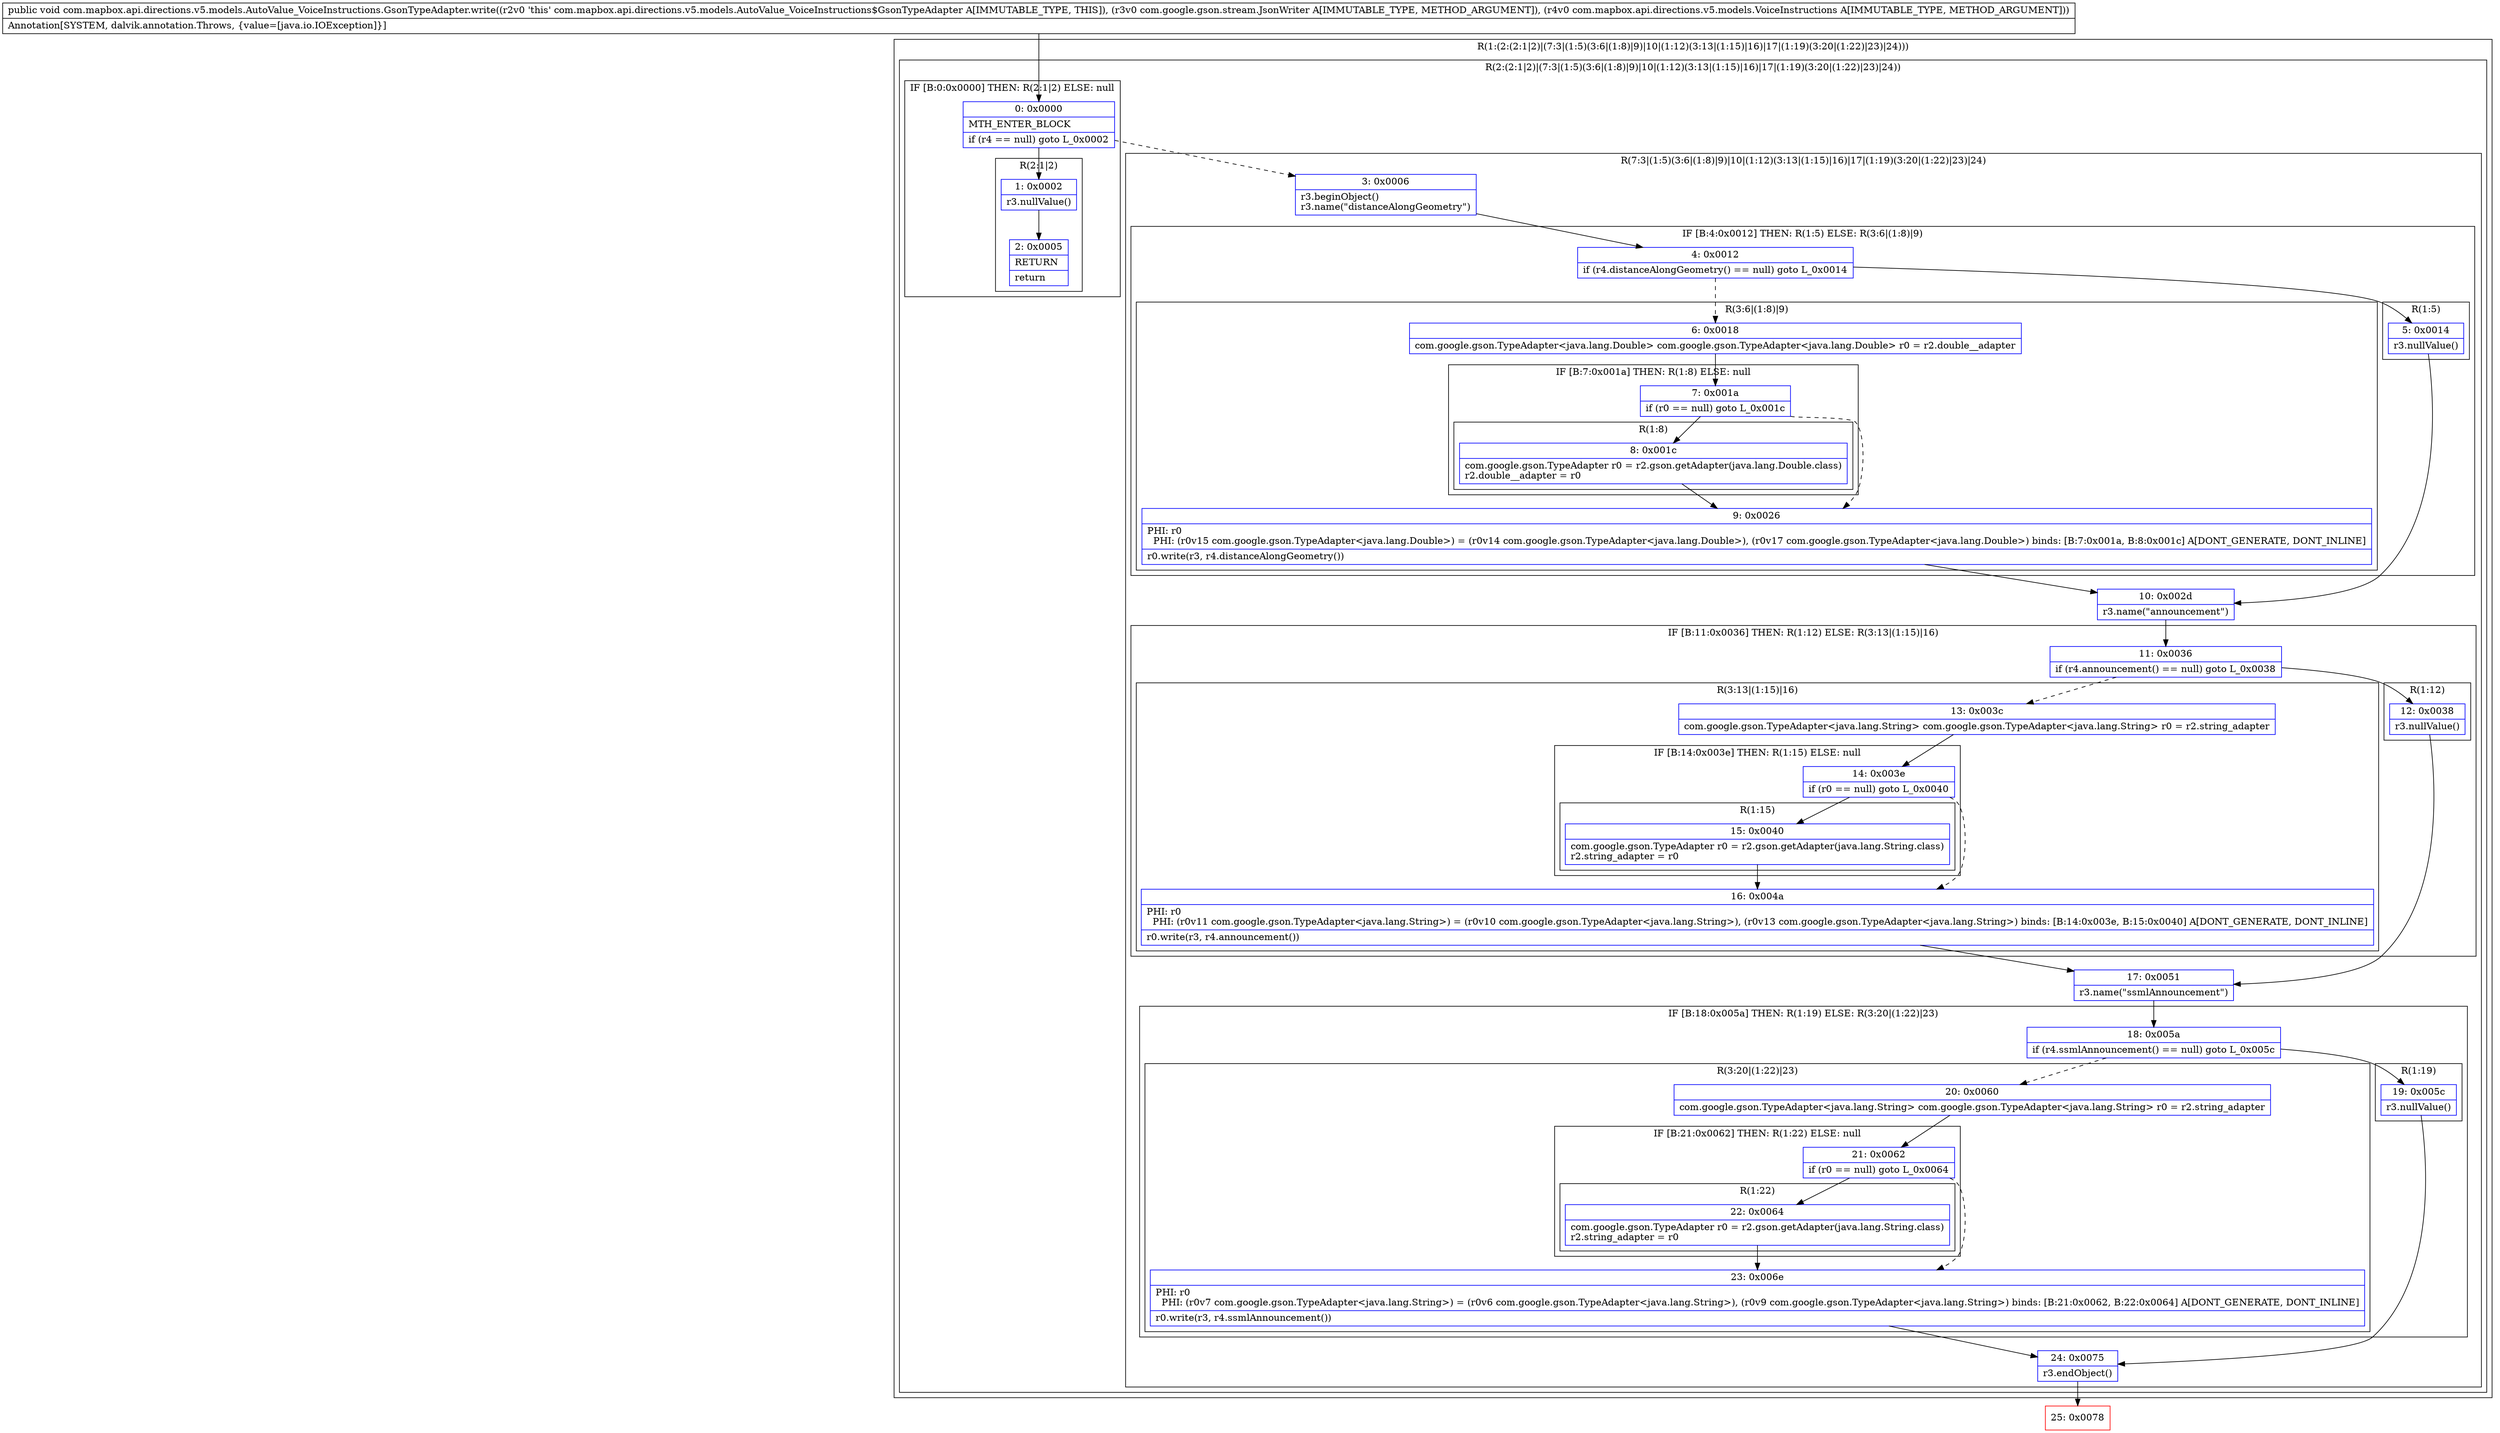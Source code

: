 digraph "CFG forcom.mapbox.api.directions.v5.models.AutoValue_VoiceInstructions.GsonTypeAdapter.write(Lcom\/google\/gson\/stream\/JsonWriter;Lcom\/mapbox\/api\/directions\/v5\/models\/VoiceInstructions;)V" {
subgraph cluster_Region_770801433 {
label = "R(1:(2:(2:1|2)|(7:3|(1:5)(3:6|(1:8)|9)|10|(1:12)(3:13|(1:15)|16)|17|(1:19)(3:20|(1:22)|23)|24)))";
node [shape=record,color=blue];
subgraph cluster_Region_2080730695 {
label = "R(2:(2:1|2)|(7:3|(1:5)(3:6|(1:8)|9)|10|(1:12)(3:13|(1:15)|16)|17|(1:19)(3:20|(1:22)|23)|24))";
node [shape=record,color=blue];
subgraph cluster_IfRegion_131404258 {
label = "IF [B:0:0x0000] THEN: R(2:1|2) ELSE: null";
node [shape=record,color=blue];
Node_0 [shape=record,label="{0\:\ 0x0000|MTH_ENTER_BLOCK\l|if (r4 == null) goto L_0x0002\l}"];
subgraph cluster_Region_1628078845 {
label = "R(2:1|2)";
node [shape=record,color=blue];
Node_1 [shape=record,label="{1\:\ 0x0002|r3.nullValue()\l}"];
Node_2 [shape=record,label="{2\:\ 0x0005|RETURN\l|return\l}"];
}
}
subgraph cluster_Region_1202008178 {
label = "R(7:3|(1:5)(3:6|(1:8)|9)|10|(1:12)(3:13|(1:15)|16)|17|(1:19)(3:20|(1:22)|23)|24)";
node [shape=record,color=blue];
Node_3 [shape=record,label="{3\:\ 0x0006|r3.beginObject()\lr3.name(\"distanceAlongGeometry\")\l}"];
subgraph cluster_IfRegion_268765591 {
label = "IF [B:4:0x0012] THEN: R(1:5) ELSE: R(3:6|(1:8)|9)";
node [shape=record,color=blue];
Node_4 [shape=record,label="{4\:\ 0x0012|if (r4.distanceAlongGeometry() == null) goto L_0x0014\l}"];
subgraph cluster_Region_1064325236 {
label = "R(1:5)";
node [shape=record,color=blue];
Node_5 [shape=record,label="{5\:\ 0x0014|r3.nullValue()\l}"];
}
subgraph cluster_Region_81823438 {
label = "R(3:6|(1:8)|9)";
node [shape=record,color=blue];
Node_6 [shape=record,label="{6\:\ 0x0018|com.google.gson.TypeAdapter\<java.lang.Double\> com.google.gson.TypeAdapter\<java.lang.Double\> r0 = r2.double__adapter\l}"];
subgraph cluster_IfRegion_668583341 {
label = "IF [B:7:0x001a] THEN: R(1:8) ELSE: null";
node [shape=record,color=blue];
Node_7 [shape=record,label="{7\:\ 0x001a|if (r0 == null) goto L_0x001c\l}"];
subgraph cluster_Region_367645109 {
label = "R(1:8)";
node [shape=record,color=blue];
Node_8 [shape=record,label="{8\:\ 0x001c|com.google.gson.TypeAdapter r0 = r2.gson.getAdapter(java.lang.Double.class)\lr2.double__adapter = r0\l}"];
}
}
Node_9 [shape=record,label="{9\:\ 0x0026|PHI: r0 \l  PHI: (r0v15 com.google.gson.TypeAdapter\<java.lang.Double\>) = (r0v14 com.google.gson.TypeAdapter\<java.lang.Double\>), (r0v17 com.google.gson.TypeAdapter\<java.lang.Double\>) binds: [B:7:0x001a, B:8:0x001c] A[DONT_GENERATE, DONT_INLINE]\l|r0.write(r3, r4.distanceAlongGeometry())\l}"];
}
}
Node_10 [shape=record,label="{10\:\ 0x002d|r3.name(\"announcement\")\l}"];
subgraph cluster_IfRegion_173547533 {
label = "IF [B:11:0x0036] THEN: R(1:12) ELSE: R(3:13|(1:15)|16)";
node [shape=record,color=blue];
Node_11 [shape=record,label="{11\:\ 0x0036|if (r4.announcement() == null) goto L_0x0038\l}"];
subgraph cluster_Region_1687201684 {
label = "R(1:12)";
node [shape=record,color=blue];
Node_12 [shape=record,label="{12\:\ 0x0038|r3.nullValue()\l}"];
}
subgraph cluster_Region_962924456 {
label = "R(3:13|(1:15)|16)";
node [shape=record,color=blue];
Node_13 [shape=record,label="{13\:\ 0x003c|com.google.gson.TypeAdapter\<java.lang.String\> com.google.gson.TypeAdapter\<java.lang.String\> r0 = r2.string_adapter\l}"];
subgraph cluster_IfRegion_286218278 {
label = "IF [B:14:0x003e] THEN: R(1:15) ELSE: null";
node [shape=record,color=blue];
Node_14 [shape=record,label="{14\:\ 0x003e|if (r0 == null) goto L_0x0040\l}"];
subgraph cluster_Region_711138353 {
label = "R(1:15)";
node [shape=record,color=blue];
Node_15 [shape=record,label="{15\:\ 0x0040|com.google.gson.TypeAdapter r0 = r2.gson.getAdapter(java.lang.String.class)\lr2.string_adapter = r0\l}"];
}
}
Node_16 [shape=record,label="{16\:\ 0x004a|PHI: r0 \l  PHI: (r0v11 com.google.gson.TypeAdapter\<java.lang.String\>) = (r0v10 com.google.gson.TypeAdapter\<java.lang.String\>), (r0v13 com.google.gson.TypeAdapter\<java.lang.String\>) binds: [B:14:0x003e, B:15:0x0040] A[DONT_GENERATE, DONT_INLINE]\l|r0.write(r3, r4.announcement())\l}"];
}
}
Node_17 [shape=record,label="{17\:\ 0x0051|r3.name(\"ssmlAnnouncement\")\l}"];
subgraph cluster_IfRegion_1558266656 {
label = "IF [B:18:0x005a] THEN: R(1:19) ELSE: R(3:20|(1:22)|23)";
node [shape=record,color=blue];
Node_18 [shape=record,label="{18\:\ 0x005a|if (r4.ssmlAnnouncement() == null) goto L_0x005c\l}"];
subgraph cluster_Region_1638882104 {
label = "R(1:19)";
node [shape=record,color=blue];
Node_19 [shape=record,label="{19\:\ 0x005c|r3.nullValue()\l}"];
}
subgraph cluster_Region_1922834740 {
label = "R(3:20|(1:22)|23)";
node [shape=record,color=blue];
Node_20 [shape=record,label="{20\:\ 0x0060|com.google.gson.TypeAdapter\<java.lang.String\> com.google.gson.TypeAdapter\<java.lang.String\> r0 = r2.string_adapter\l}"];
subgraph cluster_IfRegion_1594445439 {
label = "IF [B:21:0x0062] THEN: R(1:22) ELSE: null";
node [shape=record,color=blue];
Node_21 [shape=record,label="{21\:\ 0x0062|if (r0 == null) goto L_0x0064\l}"];
subgraph cluster_Region_338030173 {
label = "R(1:22)";
node [shape=record,color=blue];
Node_22 [shape=record,label="{22\:\ 0x0064|com.google.gson.TypeAdapter r0 = r2.gson.getAdapter(java.lang.String.class)\lr2.string_adapter = r0\l}"];
}
}
Node_23 [shape=record,label="{23\:\ 0x006e|PHI: r0 \l  PHI: (r0v7 com.google.gson.TypeAdapter\<java.lang.String\>) = (r0v6 com.google.gson.TypeAdapter\<java.lang.String\>), (r0v9 com.google.gson.TypeAdapter\<java.lang.String\>) binds: [B:21:0x0062, B:22:0x0064] A[DONT_GENERATE, DONT_INLINE]\l|r0.write(r3, r4.ssmlAnnouncement())\l}"];
}
}
Node_24 [shape=record,label="{24\:\ 0x0075|r3.endObject()\l}"];
}
}
}
Node_25 [shape=record,color=red,label="{25\:\ 0x0078}"];
MethodNode[shape=record,label="{public void com.mapbox.api.directions.v5.models.AutoValue_VoiceInstructions.GsonTypeAdapter.write((r2v0 'this' com.mapbox.api.directions.v5.models.AutoValue_VoiceInstructions$GsonTypeAdapter A[IMMUTABLE_TYPE, THIS]), (r3v0 com.google.gson.stream.JsonWriter A[IMMUTABLE_TYPE, METHOD_ARGUMENT]), (r4v0 com.mapbox.api.directions.v5.models.VoiceInstructions A[IMMUTABLE_TYPE, METHOD_ARGUMENT]))  | Annotation[SYSTEM, dalvik.annotation.Throws, \{value=[java.io.IOException]\}]\l}"];
MethodNode -> Node_0;
Node_0 -> Node_1;
Node_0 -> Node_3[style=dashed];
Node_1 -> Node_2;
Node_3 -> Node_4;
Node_4 -> Node_5;
Node_4 -> Node_6[style=dashed];
Node_5 -> Node_10;
Node_6 -> Node_7;
Node_7 -> Node_8;
Node_7 -> Node_9[style=dashed];
Node_8 -> Node_9;
Node_9 -> Node_10;
Node_10 -> Node_11;
Node_11 -> Node_12;
Node_11 -> Node_13[style=dashed];
Node_12 -> Node_17;
Node_13 -> Node_14;
Node_14 -> Node_15;
Node_14 -> Node_16[style=dashed];
Node_15 -> Node_16;
Node_16 -> Node_17;
Node_17 -> Node_18;
Node_18 -> Node_19;
Node_18 -> Node_20[style=dashed];
Node_19 -> Node_24;
Node_20 -> Node_21;
Node_21 -> Node_22;
Node_21 -> Node_23[style=dashed];
Node_22 -> Node_23;
Node_23 -> Node_24;
Node_24 -> Node_25;
}

